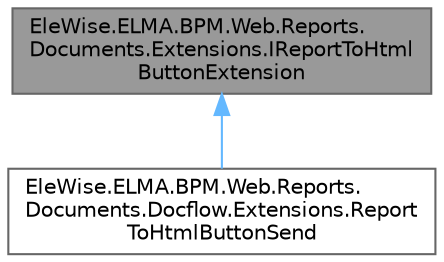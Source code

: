 digraph "EleWise.ELMA.BPM.Web.Reports.Documents.Extensions.IReportToHtmlButtonExtension"
{
 // LATEX_PDF_SIZE
  bgcolor="transparent";
  edge [fontname=Helvetica,fontsize=10,labelfontname=Helvetica,labelfontsize=10];
  node [fontname=Helvetica,fontsize=10,shape=box,height=0.2,width=0.4];
  Node1 [id="Node000001",label="EleWise.ELMA.BPM.Web.Reports.\lDocuments.Extensions.IReportToHtml\lButtonExtension",height=0.2,width=0.4,color="gray40", fillcolor="grey60", style="filled", fontcolor="black",tooltip="Расширение для тулбаровских кнопок экспорта отчета в html."];
  Node1 -> Node2 [id="edge1_Node000001_Node000002",dir="back",color="steelblue1",style="solid",tooltip=" "];
  Node2 [id="Node000002",label="EleWise.ELMA.BPM.Web.Reports.\lDocuments.Docflow.Extensions.Report\lToHtmlButtonSend",height=0.2,width=0.4,color="gray40", fillcolor="white", style="filled",URL="$class_ele_wise_1_1_e_l_m_a_1_1_b_p_m_1_1_web_1_1_reports_1_1_documents_1_1_docflow_1_1_extension666d9f5586512057ccd577714cb2ce3b.html",tooltip="Экспорт html в веб-документ Отчет"];
}
